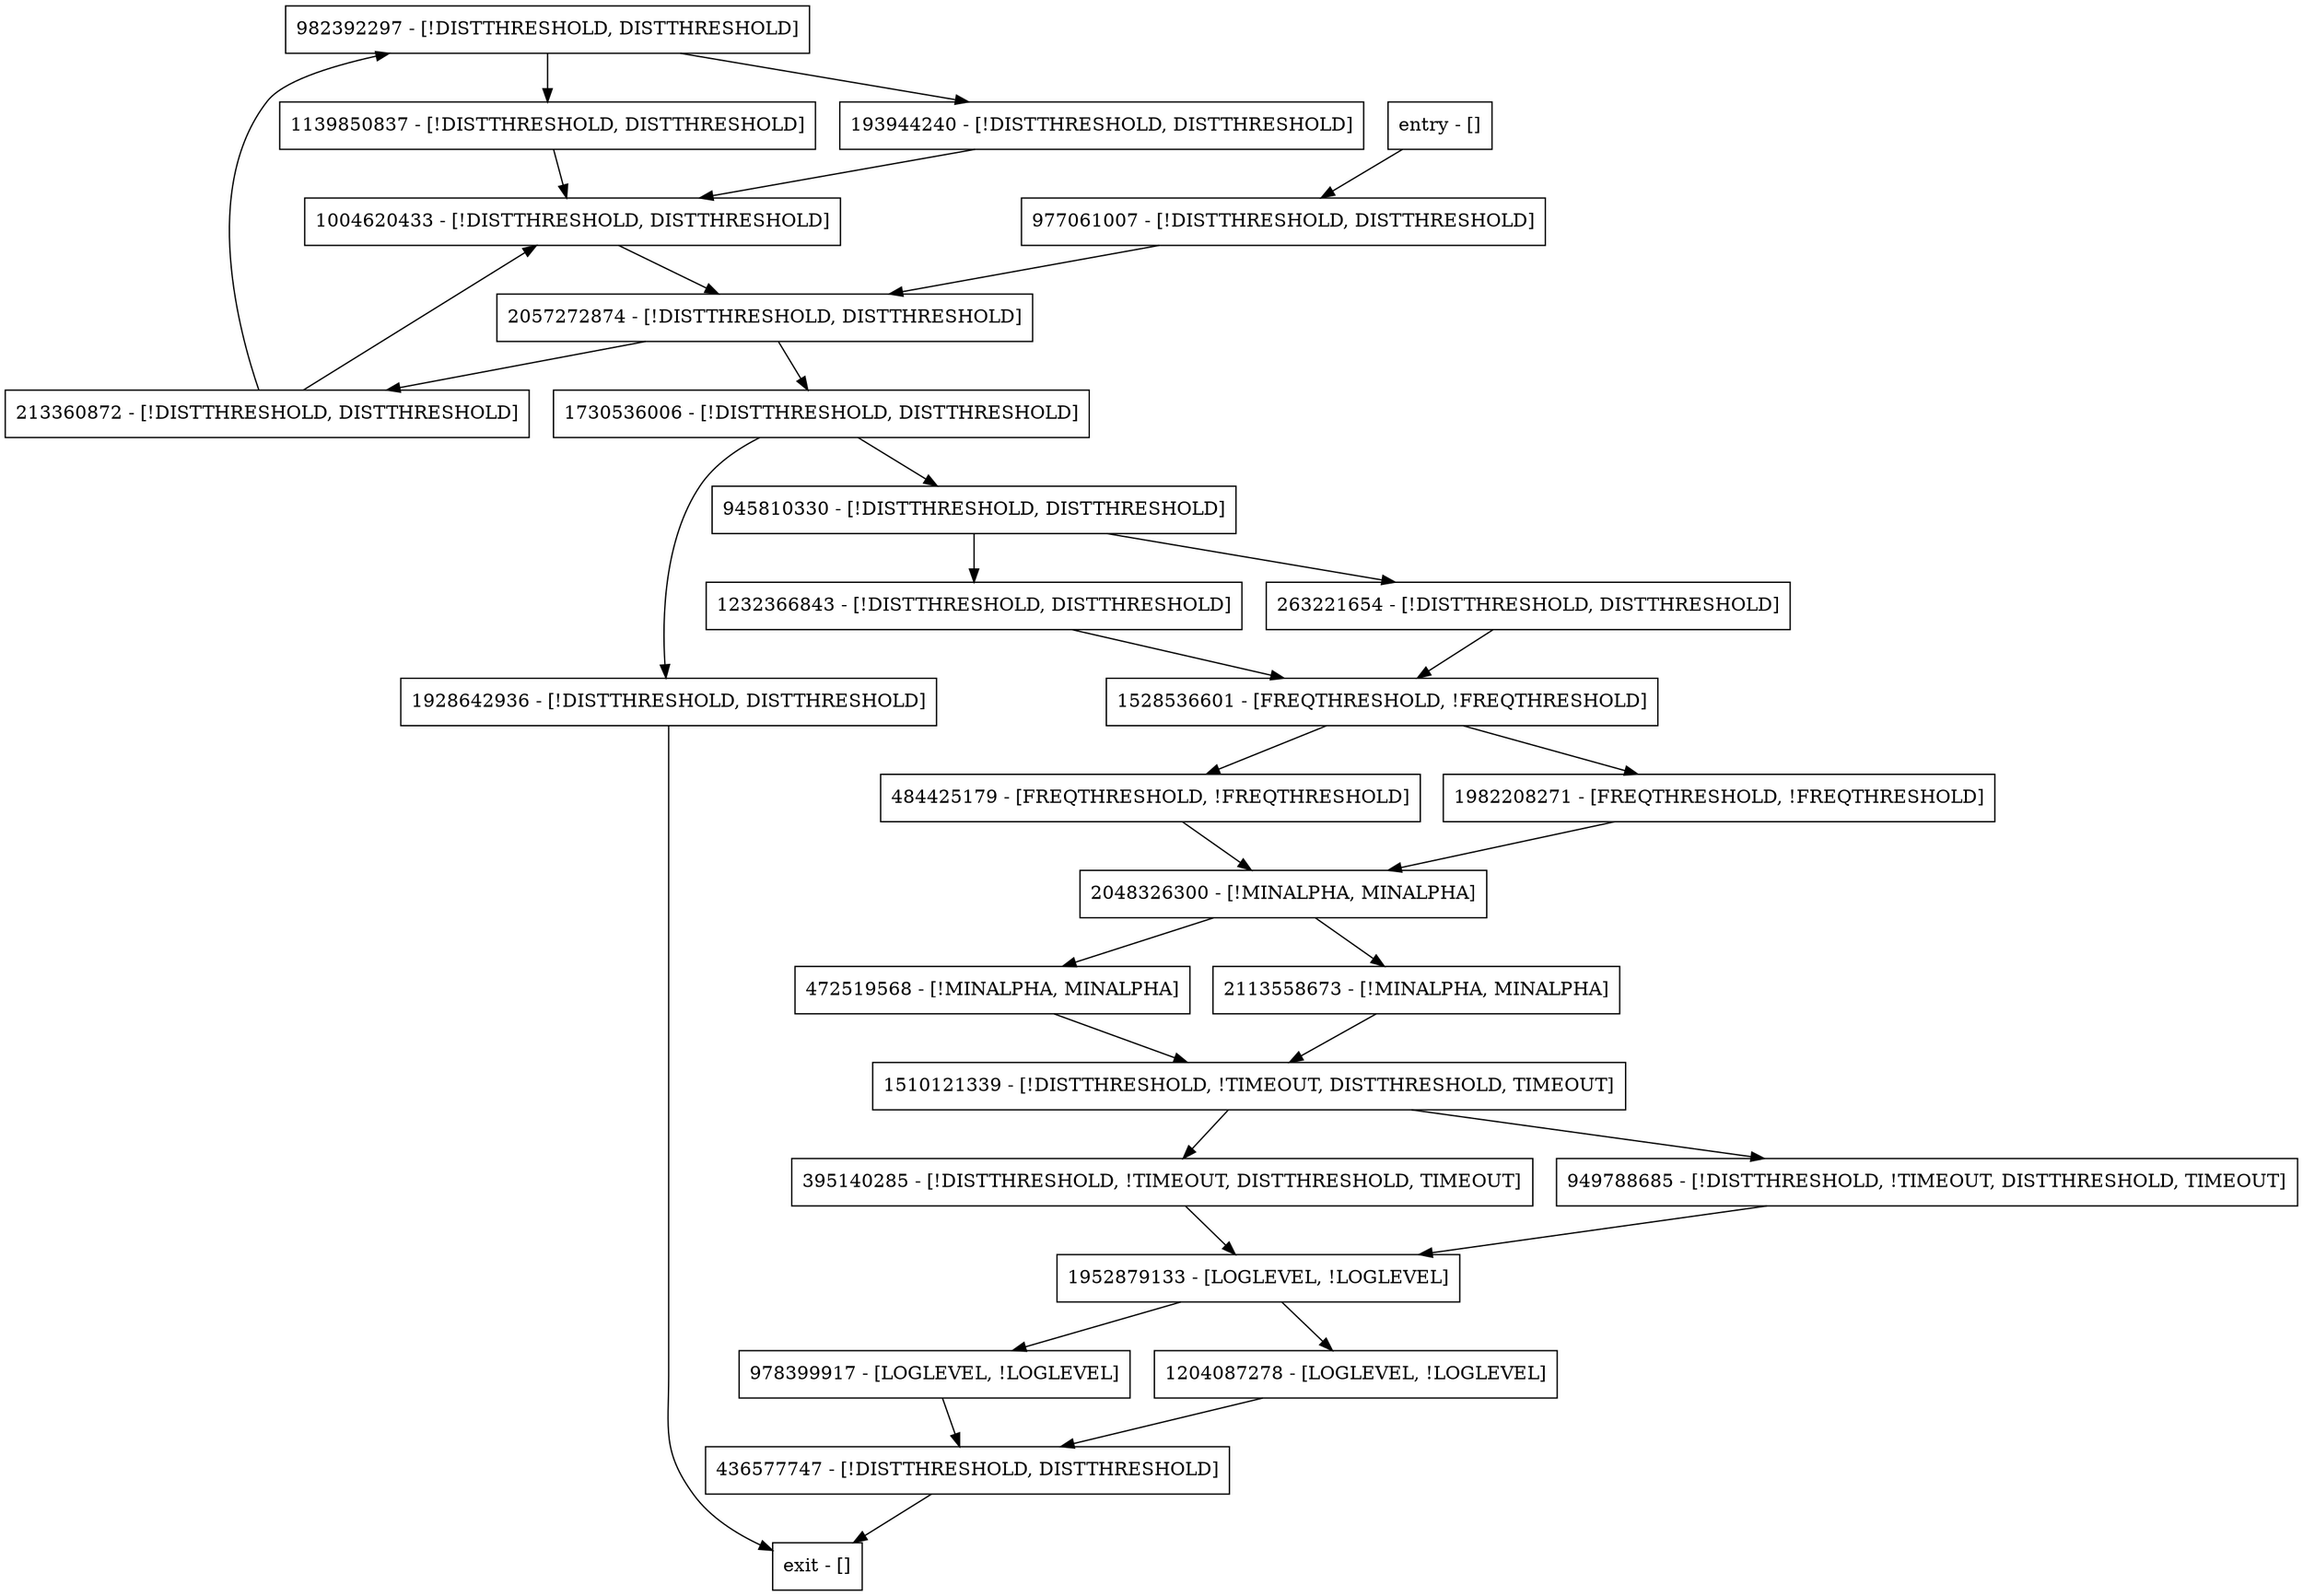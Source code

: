 digraph main {
node [shape=record];
982392297 [label="982392297 - [!DISTTHRESHOLD, DISTTHRESHOLD]"];
1730536006 [label="1730536006 - [!DISTTHRESHOLD, DISTTHRESHOLD]"];
2113558673 [label="2113558673 - [!MINALPHA, MINALPHA]"];
977061007 [label="977061007 - [!DISTTHRESHOLD, DISTTHRESHOLD]"];
263221654 [label="263221654 - [!DISTTHRESHOLD, DISTTHRESHOLD]"];
949788685 [label="949788685 - [!DISTTHRESHOLD, !TIMEOUT, DISTTHRESHOLD, TIMEOUT]"];
1004620433 [label="1004620433 - [!DISTTHRESHOLD, DISTTHRESHOLD]"];
1510121339 [label="1510121339 - [!DISTTHRESHOLD, !TIMEOUT, DISTTHRESHOLD, TIMEOUT]"];
1982208271 [label="1982208271 - [FREQTHRESHOLD, !FREQTHRESHOLD]"];
1528536601 [label="1528536601 - [FREQTHRESHOLD, !FREQTHRESHOLD]"];
1204087278 [label="1204087278 - [LOGLEVEL, !LOGLEVEL]"];
1928642936 [label="1928642936 - [!DISTTHRESHOLD, DISTTHRESHOLD]"];
484425179 [label="484425179 - [FREQTHRESHOLD, !FREQTHRESHOLD]"];
1952879133 [label="1952879133 - [LOGLEVEL, !LOGLEVEL]"];
945810330 [label="945810330 - [!DISTTHRESHOLD, DISTTHRESHOLD]"];
entry [label="entry - []"];
exit [label="exit - []"];
213360872 [label="213360872 - [!DISTTHRESHOLD, DISTTHRESHOLD]"];
395140285 [label="395140285 - [!DISTTHRESHOLD, !TIMEOUT, DISTTHRESHOLD, TIMEOUT]"];
193944240 [label="193944240 - [!DISTTHRESHOLD, DISTTHRESHOLD]"];
472519568 [label="472519568 - [!MINALPHA, MINALPHA]"];
2048326300 [label="2048326300 - [!MINALPHA, MINALPHA]"];
1139850837 [label="1139850837 - [!DISTTHRESHOLD, DISTTHRESHOLD]"];
436577747 [label="436577747 - [!DISTTHRESHOLD, DISTTHRESHOLD]"];
978399917 [label="978399917 - [LOGLEVEL, !LOGLEVEL]"];
2057272874 [label="2057272874 - [!DISTTHRESHOLD, DISTTHRESHOLD]"];
1232366843 [label="1232366843 - [!DISTTHRESHOLD, DISTTHRESHOLD]"];
entry;
exit;
982392297 -> 193944240;
982392297 -> 1139850837;
1730536006 -> 1928642936;
1730536006 -> 945810330;
2113558673 -> 1510121339;
977061007 -> 2057272874;
263221654 -> 1528536601;
949788685 -> 1952879133;
1004620433 -> 2057272874;
1510121339 -> 395140285;
1510121339 -> 949788685;
1982208271 -> 2048326300;
1528536601 -> 1982208271;
1528536601 -> 484425179;
1204087278 -> 436577747;
1928642936 -> exit;
484425179 -> 2048326300;
1952879133 -> 978399917;
1952879133 -> 1204087278;
945810330 -> 263221654;
945810330 -> 1232366843;
entry -> 977061007;
213360872 -> 982392297;
213360872 -> 1004620433;
395140285 -> 1952879133;
193944240 -> 1004620433;
472519568 -> 1510121339;
2048326300 -> 2113558673;
2048326300 -> 472519568;
1139850837 -> 1004620433;
436577747 -> exit;
978399917 -> 436577747;
2057272874 -> 213360872;
2057272874 -> 1730536006;
1232366843 -> 1528536601;
}

